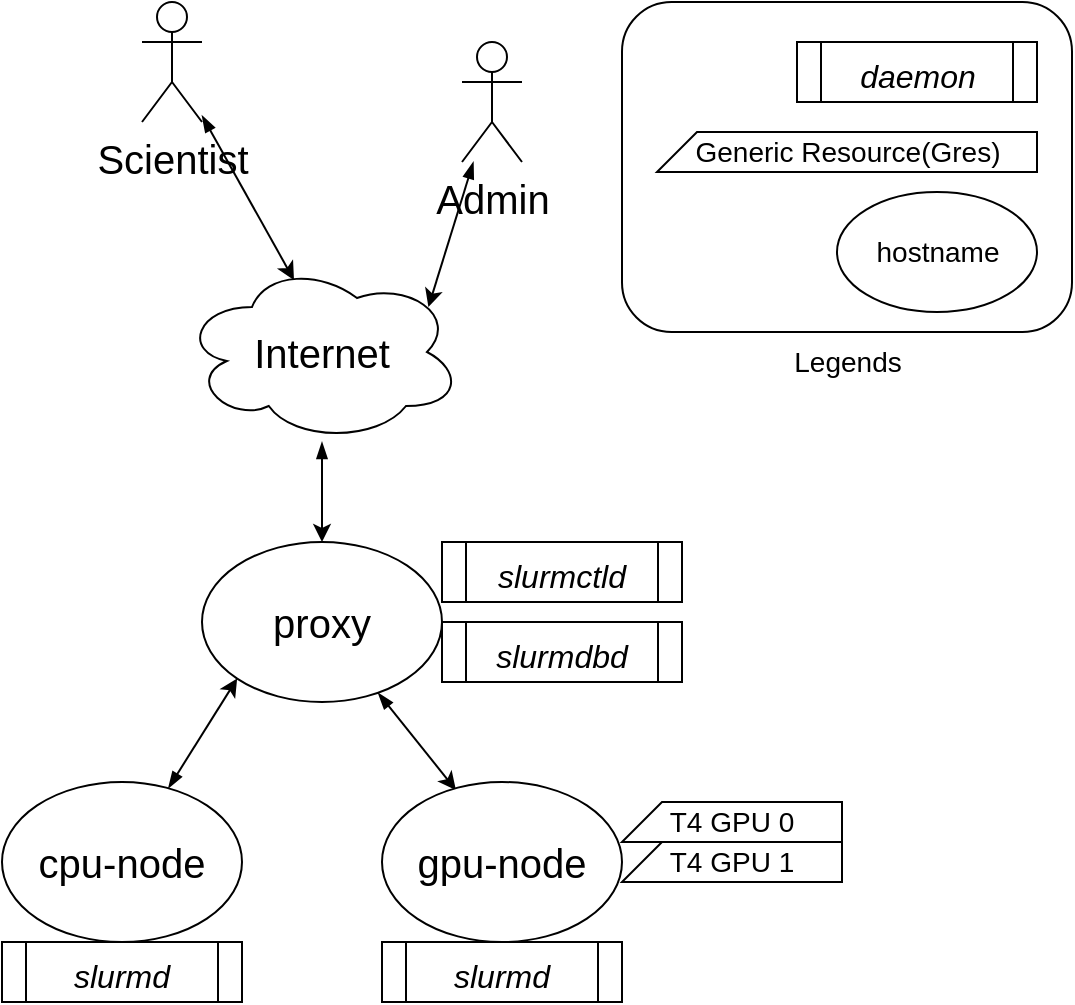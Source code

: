 <mxfile version="16.4.0" type="device"><diagram id="I6jmIUf0eBSmQkEJAopO" name="Page-1"><mxGraphModel dx="1106" dy="876" grid="1" gridSize="10" guides="1" tooltips="1" connect="1" arrows="1" fold="1" page="1" pageScale="1" pageWidth="850" pageHeight="1100" math="0" shadow="0"><root><mxCell id="0"/><mxCell id="1" parent="0"/><mxCell id="DlSnF9iUjvpGRlTJkNC2-6" style="edgeStyle=none;rounded=0;orthogonalLoop=1;jettySize=auto;html=1;entryX=0.308;entryY=0.05;entryDx=0;entryDy=0;entryPerimeter=0;fontSize=20;startArrow=blockThin;startFill=1;" edge="1" parent="1" source="DlSnF9iUjvpGRlTJkNC2-1" target="DlSnF9iUjvpGRlTJkNC2-3"><mxGeometry relative="1" as="geometry"/></mxCell><mxCell id="DlSnF9iUjvpGRlTJkNC2-1" value="proxy" style="ellipse;whiteSpace=wrap;html=1;fontSize=20;" vertex="1" parent="1"><mxGeometry x="130" y="280" width="120" height="80" as="geometry"/></mxCell><mxCell id="DlSnF9iUjvpGRlTJkNC2-4" style="rounded=0;orthogonalLoop=1;jettySize=auto;html=1;entryX=0;entryY=1;entryDx=0;entryDy=0;fontSize=20;startArrow=blockThin;startFill=1;" edge="1" parent="1" source="DlSnF9iUjvpGRlTJkNC2-2" target="DlSnF9iUjvpGRlTJkNC2-1"><mxGeometry relative="1" as="geometry"/></mxCell><mxCell id="DlSnF9iUjvpGRlTJkNC2-2" value="cpu-node" style="ellipse;whiteSpace=wrap;html=1;fontSize=20;" vertex="1" parent="1"><mxGeometry x="30" y="400" width="120" height="80" as="geometry"/></mxCell><mxCell id="DlSnF9iUjvpGRlTJkNC2-3" value="gpu-node" style="ellipse;whiteSpace=wrap;html=1;fontSize=20;" vertex="1" parent="1"><mxGeometry x="220" y="400" width="120" height="80" as="geometry"/></mxCell><mxCell id="DlSnF9iUjvpGRlTJkNC2-8" style="edgeStyle=none;rounded=0;orthogonalLoop=1;jettySize=auto;html=1;entryX=0.5;entryY=0;entryDx=0;entryDy=0;fontSize=20;startArrow=blockThin;startFill=1;" edge="1" parent="1" source="DlSnF9iUjvpGRlTJkNC2-7" target="DlSnF9iUjvpGRlTJkNC2-1"><mxGeometry relative="1" as="geometry"/></mxCell><mxCell id="DlSnF9iUjvpGRlTJkNC2-7" value="Internet" style="ellipse;shape=cloud;whiteSpace=wrap;html=1;fontSize=20;" vertex="1" parent="1"><mxGeometry x="120" y="140" width="140" height="90" as="geometry"/></mxCell><mxCell id="DlSnF9iUjvpGRlTJkNC2-9" value="T4 GPU 0" style="shape=card;whiteSpace=wrap;html=1;fontSize=14;" vertex="1" parent="1"><mxGeometry x="340" y="410" width="110" height="20" as="geometry"/></mxCell><mxCell id="DlSnF9iUjvpGRlTJkNC2-14" style="edgeStyle=none;rounded=0;orthogonalLoop=1;jettySize=auto;html=1;entryX=0.4;entryY=0.1;entryDx=0;entryDy=0;entryPerimeter=0;fontSize=20;startArrow=blockThin;startFill=1;" edge="1" parent="1" source="DlSnF9iUjvpGRlTJkNC2-11" target="DlSnF9iUjvpGRlTJkNC2-7"><mxGeometry relative="1" as="geometry"/></mxCell><mxCell id="DlSnF9iUjvpGRlTJkNC2-11" value="Scientist" style="shape=umlActor;verticalLabelPosition=bottom;verticalAlign=top;html=1;outlineConnect=0;fontSize=20;" vertex="1" parent="1"><mxGeometry x="100" y="10" width="30" height="60" as="geometry"/></mxCell><mxCell id="DlSnF9iUjvpGRlTJkNC2-13" style="edgeStyle=none;rounded=0;orthogonalLoop=1;jettySize=auto;html=1;entryX=0.88;entryY=0.25;entryDx=0;entryDy=0;entryPerimeter=0;fontSize=20;startArrow=blockThin;startFill=1;" edge="1" parent="1" source="DlSnF9iUjvpGRlTJkNC2-12" target="DlSnF9iUjvpGRlTJkNC2-7"><mxGeometry relative="1" as="geometry"/></mxCell><mxCell id="DlSnF9iUjvpGRlTJkNC2-12" value="Admin" style="shape=umlActor;verticalLabelPosition=bottom;verticalAlign=top;html=1;outlineConnect=0;fontSize=20;" vertex="1" parent="1"><mxGeometry x="260" y="30" width="30" height="60" as="geometry"/></mxCell><mxCell id="DlSnF9iUjvpGRlTJkNC2-15" value="&lt;i&gt;&lt;font style=&quot;font-size: 16px&quot;&gt;slurmctld&lt;/font&gt;&lt;/i&gt;" style="shape=process;whiteSpace=wrap;html=1;backgroundOutline=1;fontSize=20;" vertex="1" parent="1"><mxGeometry x="250" y="280" width="120" height="30" as="geometry"/></mxCell><mxCell id="DlSnF9iUjvpGRlTJkNC2-16" value="&lt;i&gt;&lt;font style=&quot;font-size: 16px&quot;&gt;slurmdbd&lt;/font&gt;&lt;/i&gt;" style="shape=process;whiteSpace=wrap;html=1;backgroundOutline=1;fontSize=20;" vertex="1" parent="1"><mxGeometry x="250" y="320" width="120" height="30" as="geometry"/></mxCell><mxCell id="DlSnF9iUjvpGRlTJkNC2-17" value="&lt;i&gt;&lt;font style=&quot;font-size: 16px&quot;&gt;slurmd&lt;/font&gt;&lt;/i&gt;" style="shape=process;whiteSpace=wrap;html=1;backgroundOutline=1;fontSize=20;" vertex="1" parent="1"><mxGeometry x="30" y="480" width="120" height="30" as="geometry"/></mxCell><mxCell id="DlSnF9iUjvpGRlTJkNC2-18" value="&lt;i&gt;&lt;font style=&quot;font-size: 16px&quot;&gt;slurmd&lt;/font&gt;&lt;/i&gt;" style="shape=process;whiteSpace=wrap;html=1;backgroundOutline=1;fontSize=20;" vertex="1" parent="1"><mxGeometry x="220" y="480" width="120" height="30" as="geometry"/></mxCell><mxCell id="DlSnF9iUjvpGRlTJkNC2-19" value="T4 GPU 1" style="shape=card;whiteSpace=wrap;html=1;fontSize=14;" vertex="1" parent="1"><mxGeometry x="340" y="430" width="110" height="20" as="geometry"/></mxCell><mxCell id="DlSnF9iUjvpGRlTJkNC2-25" value="" style="group" vertex="1" connectable="0" parent="1"><mxGeometry x="340" y="10" width="225" height="195" as="geometry"/></mxCell><mxCell id="DlSnF9iUjvpGRlTJkNC2-20" value="&lt;i&gt;&lt;font style=&quot;font-size: 16px&quot;&gt;daemon&lt;/font&gt;&lt;/i&gt;" style="shape=process;whiteSpace=wrap;html=1;backgroundOutline=1;fontSize=20;" vertex="1" parent="DlSnF9iUjvpGRlTJkNC2-25"><mxGeometry x="87.5" y="20" width="120" height="30" as="geometry"/></mxCell><mxCell id="DlSnF9iUjvpGRlTJkNC2-21" value="Generic Resource(Gres)" style="shape=card;whiteSpace=wrap;html=1;fontSize=14;" vertex="1" parent="DlSnF9iUjvpGRlTJkNC2-25"><mxGeometry x="17.5" y="65" width="190" height="20" as="geometry"/></mxCell><mxCell id="DlSnF9iUjvpGRlTJkNC2-22" value="hostname" style="ellipse;whiteSpace=wrap;html=1;fontSize=14;" vertex="1" parent="DlSnF9iUjvpGRlTJkNC2-25"><mxGeometry x="107.5" y="95" width="100" height="60" as="geometry"/></mxCell><mxCell id="DlSnF9iUjvpGRlTJkNC2-23" value="" style="rounded=1;whiteSpace=wrap;html=1;fontSize=14;fillColor=none;" vertex="1" parent="DlSnF9iUjvpGRlTJkNC2-25"><mxGeometry width="225" height="165" as="geometry"/></mxCell><mxCell id="DlSnF9iUjvpGRlTJkNC2-24" value="Legends" style="text;html=1;strokeColor=none;fillColor=none;align=center;verticalAlign=middle;whiteSpace=wrap;rounded=0;fontSize=14;" vertex="1" parent="DlSnF9iUjvpGRlTJkNC2-25"><mxGeometry x="82.5" y="165" width="60" height="30" as="geometry"/></mxCell></root></mxGraphModel></diagram></mxfile>